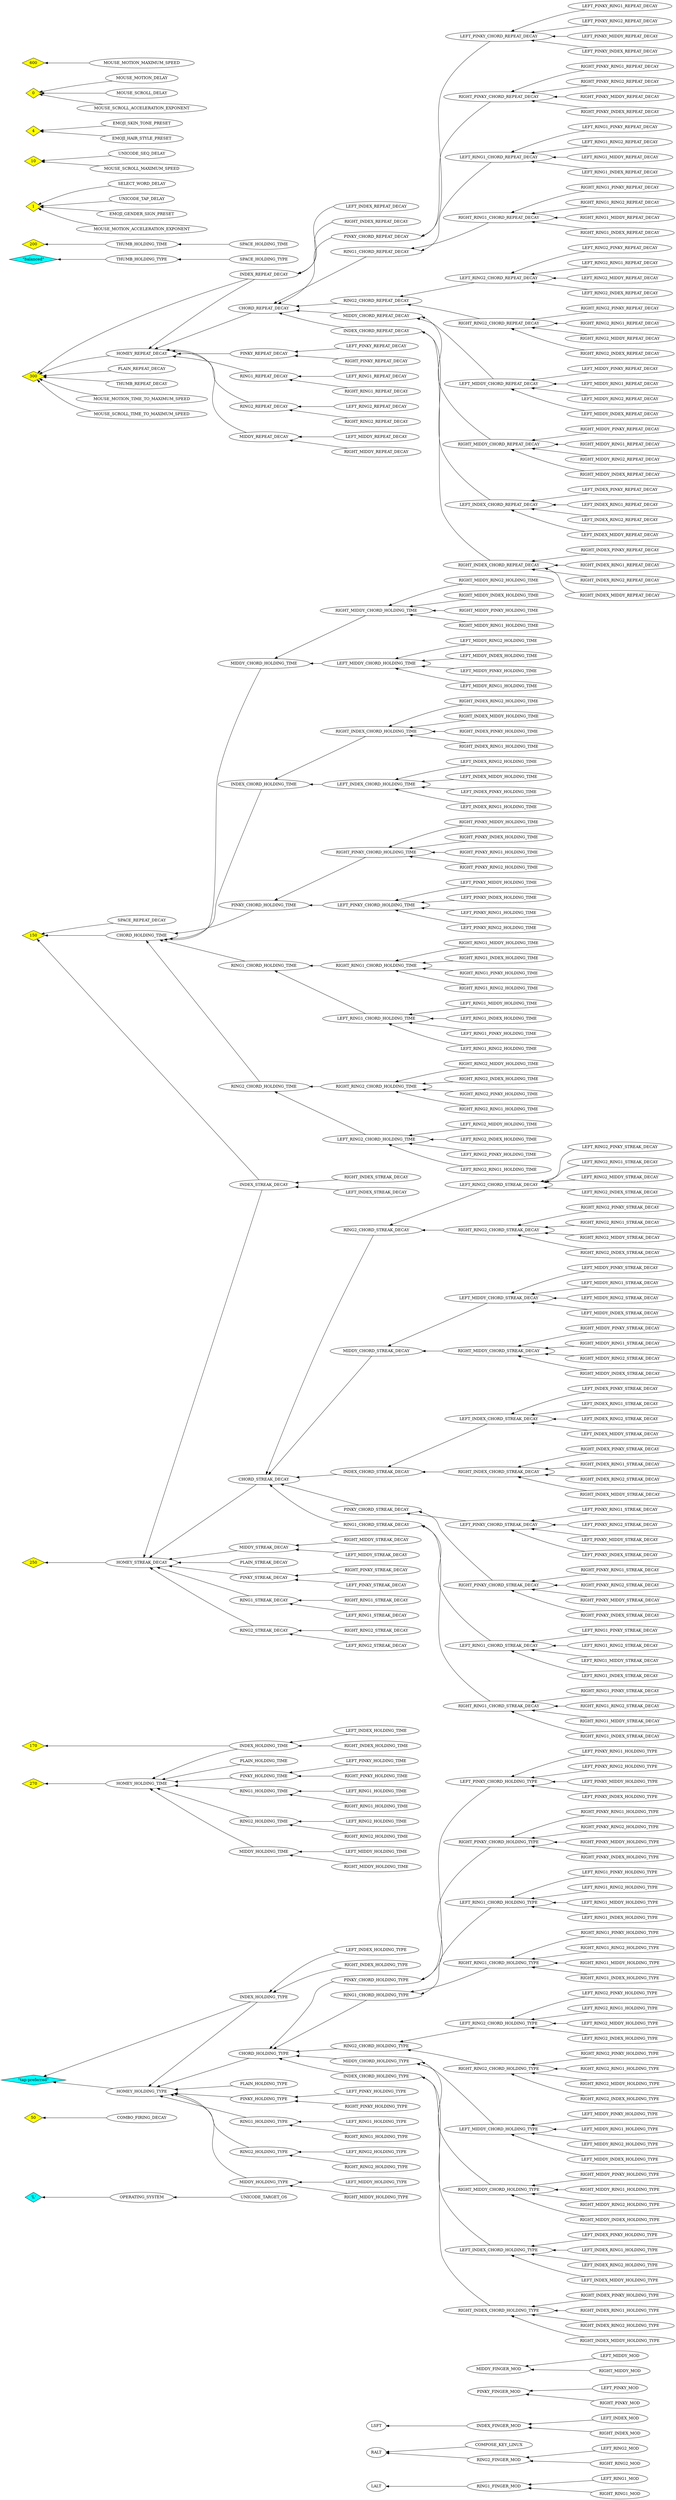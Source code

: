 digraph settings {
  graph [rankdir=RL]

  subgraph defaults {

    OPERATING_SYSTEM -> "'L'"

    COMBO_FIRING_DECAY -> NUMBER_50

    RING1_FINGER_MOD -> LALT

    RING2_FINGER_MOD -> RALT

    INDEX_FINGER_MOD -> LSFT

    LEFT_PINKY_MOD -> PINKY_FINGER_MOD

    RIGHT_PINKY_MOD -> PINKY_FINGER_MOD

    LEFT_RING1_MOD -> RING1_FINGER_MOD

    RIGHT_RING1_MOD -> RING1_FINGER_MOD

    LEFT_RING2_MOD -> RING2_FINGER_MOD

    RIGHT_RING2_MOD -> RING2_FINGER_MOD

    LEFT_MIDDY_MOD -> MIDDY_FINGER_MOD

    RIGHT_MIDDY_MOD -> MIDDY_FINGER_MOD

    LEFT_INDEX_MOD -> INDEX_FINGER_MOD

    RIGHT_INDEX_MOD -> INDEX_FINGER_MOD

    HOMEY_HOLDING_TYPE -> "\"tap-preferred\""

    HOMEY_HOLDING_TIME -> NUMBER_270

    HOMEY_STREAK_DECAY -> NUMBER_250

    HOMEY_REPEAT_DECAY -> NUMBER_300

    CHORD_HOLDING_TYPE -> HOMEY_HOLDING_TYPE

    CHORD_HOLDING_TIME -> NUMBER_150

    CHORD_STREAK_DECAY -> HOMEY_STREAK_DECAY

    CHORD_REPEAT_DECAY -> HOMEY_REPEAT_DECAY

    INDEX_HOLDING_TYPE -> "\"tap-preferred\""

    INDEX_HOLDING_TIME -> NUMBER_170

    INDEX_STREAK_DECAY -> NUMBER_150

    INDEX_REPEAT_DECAY -> NUMBER_300

    PLAIN_HOLDING_TYPE -> HOMEY_HOLDING_TYPE

    PLAIN_HOLDING_TIME -> HOMEY_HOLDING_TIME

    PLAIN_STREAK_DECAY -> HOMEY_STREAK_DECAY

    PLAIN_REPEAT_DECAY -> NUMBER_300

    THUMB_HOLDING_TYPE -> "\"balanced\""

    THUMB_HOLDING_TIME -> NUMBER_200

    THUMB_REPEAT_DECAY -> NUMBER_300

    SPACE_HOLDING_TYPE -> THUMB_HOLDING_TYPE

    SPACE_HOLDING_TIME -> THUMB_HOLDING_TIME

    SPACE_REPEAT_DECAY -> NUMBER_150

    PINKY_HOLDING_TYPE -> HOMEY_HOLDING_TYPE

    PINKY_CHORD_HOLDING_TYPE -> CHORD_HOLDING_TYPE

    LEFT_PINKY_CHORD_HOLDING_TYPE -> PINKY_CHORD_HOLDING_TYPE

    RIGHT_PINKY_CHORD_HOLDING_TYPE -> PINKY_CHORD_HOLDING_TYPE

    PINKY_HOLDING_TIME -> HOMEY_HOLDING_TIME

    PINKY_CHORD_HOLDING_TIME -> CHORD_HOLDING_TIME

    LEFT_PINKY_CHORD_HOLDING_TIME -> PINKY_CHORD_HOLDING_TIME

    RIGHT_PINKY_CHORD_HOLDING_TIME -> PINKY_CHORD_HOLDING_TIME

    PINKY_STREAK_DECAY -> HOMEY_STREAK_DECAY

    PINKY_CHORD_STREAK_DECAY -> CHORD_STREAK_DECAY

    LEFT_PINKY_CHORD_STREAK_DECAY -> PINKY_CHORD_STREAK_DECAY

    RIGHT_PINKY_CHORD_STREAK_DECAY -> PINKY_CHORD_STREAK_DECAY

    PINKY_REPEAT_DECAY -> HOMEY_REPEAT_DECAY

    PINKY_CHORD_REPEAT_DECAY -> CHORD_REPEAT_DECAY

    LEFT_PINKY_CHORD_REPEAT_DECAY -> PINKY_CHORD_REPEAT_DECAY

    RIGHT_PINKY_CHORD_REPEAT_DECAY -> PINKY_CHORD_REPEAT_DECAY

    RING1_HOLDING_TYPE -> HOMEY_HOLDING_TYPE

    RING1_CHORD_HOLDING_TYPE -> CHORD_HOLDING_TYPE

    LEFT_RING1_CHORD_HOLDING_TYPE -> RING1_CHORD_HOLDING_TYPE

    RIGHT_RING1_CHORD_HOLDING_TYPE -> RING1_CHORD_HOLDING_TYPE

    RING1_HOLDING_TIME -> HOMEY_HOLDING_TIME

    RING1_CHORD_HOLDING_TIME -> CHORD_HOLDING_TIME

    LEFT_RING1_CHORD_HOLDING_TIME -> RING1_CHORD_HOLDING_TIME

    RIGHT_RING1_CHORD_HOLDING_TIME -> RING1_CHORD_HOLDING_TIME

    RING1_STREAK_DECAY -> HOMEY_STREAK_DECAY

    RING1_CHORD_STREAK_DECAY -> CHORD_STREAK_DECAY

    LEFT_RING1_CHORD_STREAK_DECAY -> RING1_CHORD_STREAK_DECAY

    RIGHT_RING1_CHORD_STREAK_DECAY -> RING1_CHORD_STREAK_DECAY

    RING1_REPEAT_DECAY -> HOMEY_REPEAT_DECAY

    RING1_CHORD_REPEAT_DECAY -> CHORD_REPEAT_DECAY

    LEFT_RING1_CHORD_REPEAT_DECAY -> RING1_CHORD_REPEAT_DECAY

    RIGHT_RING1_CHORD_REPEAT_DECAY -> RING1_CHORD_REPEAT_DECAY

    RING2_HOLDING_TYPE -> HOMEY_HOLDING_TYPE

    RING2_CHORD_HOLDING_TYPE -> CHORD_HOLDING_TYPE

    LEFT_RING2_CHORD_HOLDING_TYPE -> RING2_CHORD_HOLDING_TYPE

    RIGHT_RING2_CHORD_HOLDING_TYPE -> RING2_CHORD_HOLDING_TYPE

    RING2_HOLDING_TIME -> HOMEY_HOLDING_TIME

    RING2_CHORD_HOLDING_TIME -> CHORD_HOLDING_TIME

    LEFT_RING2_CHORD_HOLDING_TIME -> RING2_CHORD_HOLDING_TIME

    RIGHT_RING2_CHORD_HOLDING_TIME -> RING2_CHORD_HOLDING_TIME

    RING2_STREAK_DECAY -> HOMEY_STREAK_DECAY

    RING2_CHORD_STREAK_DECAY -> CHORD_STREAK_DECAY

    LEFT_RING2_CHORD_STREAK_DECAY -> RING2_CHORD_STREAK_DECAY

    RIGHT_RING2_CHORD_STREAK_DECAY -> RING2_CHORD_STREAK_DECAY

    RING2_REPEAT_DECAY -> HOMEY_REPEAT_DECAY

    RING2_CHORD_REPEAT_DECAY -> CHORD_REPEAT_DECAY

    LEFT_RING2_CHORD_REPEAT_DECAY -> RING2_CHORD_REPEAT_DECAY

    RIGHT_RING2_CHORD_REPEAT_DECAY -> RING2_CHORD_REPEAT_DECAY

    MIDDY_HOLDING_TYPE -> HOMEY_HOLDING_TYPE

    MIDDY_CHORD_HOLDING_TYPE -> CHORD_HOLDING_TYPE

    LEFT_MIDDY_CHORD_HOLDING_TYPE -> MIDDY_CHORD_HOLDING_TYPE

    RIGHT_MIDDY_CHORD_HOLDING_TYPE -> MIDDY_CHORD_HOLDING_TYPE

    MIDDY_HOLDING_TIME -> HOMEY_HOLDING_TIME

    MIDDY_CHORD_HOLDING_TIME -> CHORD_HOLDING_TIME

    LEFT_MIDDY_CHORD_HOLDING_TIME -> MIDDY_CHORD_HOLDING_TIME

    RIGHT_MIDDY_CHORD_HOLDING_TIME -> MIDDY_CHORD_HOLDING_TIME

    MIDDY_STREAK_DECAY -> HOMEY_STREAK_DECAY

    MIDDY_CHORD_STREAK_DECAY -> CHORD_STREAK_DECAY

    LEFT_MIDDY_CHORD_STREAK_DECAY -> MIDDY_CHORD_STREAK_DECAY

    RIGHT_MIDDY_CHORD_STREAK_DECAY -> MIDDY_CHORD_STREAK_DECAY

    MIDDY_REPEAT_DECAY -> HOMEY_REPEAT_DECAY

    MIDDY_CHORD_REPEAT_DECAY -> CHORD_REPEAT_DECAY

    LEFT_MIDDY_CHORD_REPEAT_DECAY -> MIDDY_CHORD_REPEAT_DECAY

    RIGHT_MIDDY_CHORD_REPEAT_DECAY -> MIDDY_CHORD_REPEAT_DECAY

    INDEX_HOLDING_TYPE -> HOMEY_HOLDING_TYPE

    INDEX_CHORD_HOLDING_TYPE -> CHORD_HOLDING_TYPE

    LEFT_INDEX_CHORD_HOLDING_TYPE -> INDEX_CHORD_HOLDING_TYPE

    RIGHT_INDEX_CHORD_HOLDING_TYPE -> INDEX_CHORD_HOLDING_TYPE

    INDEX_HOLDING_TIME -> HOMEY_HOLDING_TIME

    INDEX_CHORD_HOLDING_TIME -> CHORD_HOLDING_TIME

    LEFT_INDEX_CHORD_HOLDING_TIME -> INDEX_CHORD_HOLDING_TIME

    RIGHT_INDEX_CHORD_HOLDING_TIME -> INDEX_CHORD_HOLDING_TIME

    INDEX_STREAK_DECAY -> HOMEY_STREAK_DECAY

    INDEX_CHORD_STREAK_DECAY -> CHORD_STREAK_DECAY

    LEFT_INDEX_CHORD_STREAK_DECAY -> INDEX_CHORD_STREAK_DECAY

    RIGHT_INDEX_CHORD_STREAK_DECAY -> INDEX_CHORD_STREAK_DECAY

    INDEX_REPEAT_DECAY -> HOMEY_REPEAT_DECAY

    INDEX_CHORD_REPEAT_DECAY -> CHORD_REPEAT_DECAY

    LEFT_INDEX_CHORD_REPEAT_DECAY -> INDEX_CHORD_REPEAT_DECAY

    RIGHT_INDEX_CHORD_REPEAT_DECAY -> INDEX_CHORD_REPEAT_DECAY

    LEFT_PINKY_HOLDING_TYPE -> PINKY_HOLDING_TYPE

    LEFT_PINKY_HOLDING_TIME -> PINKY_HOLDING_TIME

    LEFT_PINKY_STREAK_DECAY -> PINKY_STREAK_DECAY

    LEFT_PINKY_REPEAT_DECAY -> PINKY_REPEAT_DECAY

    RIGHT_PINKY_HOLDING_TYPE -> PINKY_HOLDING_TYPE

    RIGHT_PINKY_HOLDING_TIME -> PINKY_HOLDING_TIME

    RIGHT_PINKY_STREAK_DECAY -> PINKY_STREAK_DECAY

    RIGHT_PINKY_REPEAT_DECAY -> PINKY_REPEAT_DECAY

    LEFT_RING1_HOLDING_TYPE -> RING1_HOLDING_TYPE

    LEFT_RING1_HOLDING_TIME -> RING1_HOLDING_TIME

    LEFT_RING1_STREAK_DECAY -> RING1_STREAK_DECAY

    LEFT_RING1_REPEAT_DECAY -> RING1_REPEAT_DECAY

    RIGHT_RING1_HOLDING_TYPE -> RING1_HOLDING_TYPE

    RIGHT_RING1_HOLDING_TIME -> RING1_HOLDING_TIME

    RIGHT_RING1_STREAK_DECAY -> RING1_STREAK_DECAY

    RIGHT_RING1_REPEAT_DECAY -> RING1_REPEAT_DECAY

    LEFT_RING2_HOLDING_TYPE -> RING2_HOLDING_TYPE

    LEFT_RING2_HOLDING_TIME -> RING2_HOLDING_TIME

    LEFT_RING2_STREAK_DECAY -> RING2_STREAK_DECAY

    LEFT_RING2_REPEAT_DECAY -> RING2_REPEAT_DECAY

    RIGHT_RING2_HOLDING_TYPE -> RING2_HOLDING_TYPE

    RIGHT_RING2_HOLDING_TIME -> RING2_HOLDING_TIME

    RIGHT_RING2_STREAK_DECAY -> RING2_STREAK_DECAY

    RIGHT_RING2_REPEAT_DECAY -> RING2_REPEAT_DECAY

    LEFT_MIDDY_HOLDING_TYPE -> MIDDY_HOLDING_TYPE

    LEFT_MIDDY_HOLDING_TIME -> MIDDY_HOLDING_TIME

    LEFT_MIDDY_STREAK_DECAY -> MIDDY_STREAK_DECAY

    LEFT_MIDDY_REPEAT_DECAY -> MIDDY_REPEAT_DECAY

    RIGHT_MIDDY_HOLDING_TYPE -> MIDDY_HOLDING_TYPE

    RIGHT_MIDDY_HOLDING_TIME -> MIDDY_HOLDING_TIME

    RIGHT_MIDDY_STREAK_DECAY -> MIDDY_STREAK_DECAY

    RIGHT_MIDDY_REPEAT_DECAY -> MIDDY_REPEAT_DECAY

    LEFT_INDEX_HOLDING_TYPE -> INDEX_HOLDING_TYPE

    LEFT_INDEX_HOLDING_TIME -> INDEX_HOLDING_TIME

    LEFT_INDEX_STREAK_DECAY -> INDEX_STREAK_DECAY

    LEFT_INDEX_REPEAT_DECAY -> INDEX_REPEAT_DECAY

    RIGHT_INDEX_HOLDING_TYPE -> INDEX_HOLDING_TYPE

    RIGHT_INDEX_HOLDING_TIME -> INDEX_HOLDING_TIME

    RIGHT_INDEX_STREAK_DECAY -> INDEX_STREAK_DECAY

    RIGHT_INDEX_REPEAT_DECAY -> INDEX_REPEAT_DECAY

    LEFT_RING1_PINKY_HOLDING_TYPE -> LEFT_RING1_CHORD_HOLDING_TYPE

    LEFT_RING1_PINKY_HOLDING_TIME -> LEFT_RING1_CHORD_HOLDING_TIME

    LEFT_RING1_PINKY_STREAK_DECAY -> LEFT_RING1_CHORD_STREAK_DECAY

    LEFT_RING1_PINKY_REPEAT_DECAY -> LEFT_RING1_CHORD_REPEAT_DECAY

    LEFT_RING2_PINKY_HOLDING_TYPE -> LEFT_RING2_CHORD_HOLDING_TYPE

    LEFT_RING2_PINKY_HOLDING_TIME -> LEFT_RING2_CHORD_HOLDING_TIME

    LEFT_RING2_PINKY_STREAK_DECAY -> LEFT_RING2_CHORD_STREAK_DECAY

    LEFT_RING2_PINKY_REPEAT_DECAY -> LEFT_RING2_CHORD_REPEAT_DECAY

    LEFT_MIDDY_PINKY_HOLDING_TYPE -> LEFT_MIDDY_CHORD_HOLDING_TYPE

    LEFT_MIDDY_PINKY_HOLDING_TIME -> LEFT_MIDDY_CHORD_HOLDING_TIME

    LEFT_MIDDY_PINKY_STREAK_DECAY -> LEFT_MIDDY_CHORD_STREAK_DECAY

    LEFT_MIDDY_PINKY_REPEAT_DECAY -> LEFT_MIDDY_CHORD_REPEAT_DECAY

    LEFT_INDEX_PINKY_HOLDING_TYPE -> LEFT_INDEX_CHORD_HOLDING_TYPE

    LEFT_INDEX_PINKY_HOLDING_TIME -> LEFT_INDEX_CHORD_HOLDING_TIME

    LEFT_INDEX_PINKY_STREAK_DECAY -> LEFT_INDEX_CHORD_STREAK_DECAY

    LEFT_INDEX_PINKY_REPEAT_DECAY -> LEFT_INDEX_CHORD_REPEAT_DECAY

    RIGHT_RING1_PINKY_HOLDING_TYPE -> RIGHT_RING1_CHORD_HOLDING_TYPE

    RIGHT_RING1_PINKY_HOLDING_TIME -> RIGHT_RING1_CHORD_HOLDING_TIME

    RIGHT_RING1_PINKY_STREAK_DECAY -> RIGHT_RING1_CHORD_STREAK_DECAY

    RIGHT_RING1_PINKY_REPEAT_DECAY -> RIGHT_RING1_CHORD_REPEAT_DECAY

    RIGHT_RING2_PINKY_HOLDING_TYPE -> RIGHT_RING2_CHORD_HOLDING_TYPE

    RIGHT_RING2_PINKY_HOLDING_TIME -> RIGHT_RING2_CHORD_HOLDING_TIME

    RIGHT_RING2_PINKY_STREAK_DECAY -> RIGHT_RING2_CHORD_STREAK_DECAY

    RIGHT_RING2_PINKY_REPEAT_DECAY -> RIGHT_RING2_CHORD_REPEAT_DECAY

    RIGHT_MIDDY_PINKY_HOLDING_TYPE -> RIGHT_MIDDY_CHORD_HOLDING_TYPE

    RIGHT_MIDDY_PINKY_HOLDING_TIME -> RIGHT_MIDDY_CHORD_HOLDING_TIME

    RIGHT_MIDDY_PINKY_STREAK_DECAY -> RIGHT_MIDDY_CHORD_STREAK_DECAY

    RIGHT_MIDDY_PINKY_REPEAT_DECAY -> RIGHT_MIDDY_CHORD_REPEAT_DECAY

    RIGHT_INDEX_PINKY_HOLDING_TYPE -> RIGHT_INDEX_CHORD_HOLDING_TYPE

    RIGHT_INDEX_PINKY_HOLDING_TIME -> RIGHT_INDEX_CHORD_HOLDING_TIME

    RIGHT_INDEX_PINKY_STREAK_DECAY -> RIGHT_INDEX_CHORD_STREAK_DECAY

    RIGHT_INDEX_PINKY_REPEAT_DECAY -> RIGHT_INDEX_CHORD_REPEAT_DECAY

    LEFT_PINKY_RING1_HOLDING_TYPE -> LEFT_PINKY_CHORD_HOLDING_TYPE

    LEFT_PINKY_RING1_HOLDING_TIME -> LEFT_PINKY_CHORD_HOLDING_TIME

    LEFT_PINKY_RING1_STREAK_DECAY -> LEFT_PINKY_CHORD_STREAK_DECAY

    LEFT_PINKY_RING1_REPEAT_DECAY -> LEFT_PINKY_CHORD_REPEAT_DECAY

    LEFT_RING2_RING1_HOLDING_TYPE -> LEFT_RING2_CHORD_HOLDING_TYPE

    LEFT_RING2_RING1_HOLDING_TIME -> LEFT_RING2_CHORD_HOLDING_TIME

    LEFT_RING2_RING1_STREAK_DECAY -> LEFT_RING2_CHORD_STREAK_DECAY

    LEFT_RING2_RING1_REPEAT_DECAY -> LEFT_RING2_CHORD_REPEAT_DECAY

    LEFT_MIDDY_RING1_HOLDING_TYPE -> LEFT_MIDDY_CHORD_HOLDING_TYPE

    LEFT_MIDDY_RING1_HOLDING_TIME -> LEFT_MIDDY_CHORD_HOLDING_TIME

    LEFT_MIDDY_RING1_STREAK_DECAY -> LEFT_MIDDY_CHORD_STREAK_DECAY

    LEFT_MIDDY_RING1_REPEAT_DECAY -> LEFT_MIDDY_CHORD_REPEAT_DECAY

    LEFT_INDEX_RING1_HOLDING_TYPE -> LEFT_INDEX_CHORD_HOLDING_TYPE

    LEFT_INDEX_RING1_HOLDING_TIME -> LEFT_INDEX_CHORD_HOLDING_TIME

    LEFT_INDEX_RING1_STREAK_DECAY -> LEFT_INDEX_CHORD_STREAK_DECAY

    LEFT_INDEX_RING1_REPEAT_DECAY -> LEFT_INDEX_CHORD_REPEAT_DECAY

    RIGHT_PINKY_RING1_HOLDING_TYPE -> RIGHT_PINKY_CHORD_HOLDING_TYPE

    RIGHT_PINKY_RING1_HOLDING_TIME -> RIGHT_PINKY_CHORD_HOLDING_TIME

    RIGHT_PINKY_RING1_STREAK_DECAY -> RIGHT_PINKY_CHORD_STREAK_DECAY

    RIGHT_PINKY_RING1_REPEAT_DECAY -> RIGHT_PINKY_CHORD_REPEAT_DECAY

    RIGHT_RING2_RING1_HOLDING_TYPE -> RIGHT_RING2_CHORD_HOLDING_TYPE

    RIGHT_RING2_RING1_HOLDING_TIME -> RIGHT_RING2_CHORD_HOLDING_TIME

    RIGHT_RING2_RING1_STREAK_DECAY -> RIGHT_RING2_CHORD_STREAK_DECAY

    RIGHT_RING2_RING1_REPEAT_DECAY -> RIGHT_RING2_CHORD_REPEAT_DECAY

    RIGHT_MIDDY_RING1_HOLDING_TYPE -> RIGHT_MIDDY_CHORD_HOLDING_TYPE

    RIGHT_MIDDY_RING1_HOLDING_TIME -> RIGHT_MIDDY_CHORD_HOLDING_TIME

    RIGHT_MIDDY_RING1_STREAK_DECAY -> RIGHT_MIDDY_CHORD_STREAK_DECAY

    RIGHT_MIDDY_RING1_REPEAT_DECAY -> RIGHT_MIDDY_CHORD_REPEAT_DECAY

    RIGHT_INDEX_RING1_HOLDING_TYPE -> RIGHT_INDEX_CHORD_HOLDING_TYPE

    RIGHT_INDEX_RING1_HOLDING_TIME -> RIGHT_INDEX_CHORD_HOLDING_TIME

    RIGHT_INDEX_RING1_STREAK_DECAY -> RIGHT_INDEX_CHORD_STREAK_DECAY

    RIGHT_INDEX_RING1_REPEAT_DECAY -> RIGHT_INDEX_CHORD_REPEAT_DECAY

    LEFT_PINKY_RING2_HOLDING_TYPE -> LEFT_PINKY_CHORD_HOLDING_TYPE

    LEFT_PINKY_RING2_HOLDING_TIME -> LEFT_PINKY_CHORD_HOLDING_TIME

    LEFT_PINKY_RING2_STREAK_DECAY -> LEFT_PINKY_CHORD_STREAK_DECAY

    LEFT_PINKY_RING2_REPEAT_DECAY -> LEFT_PINKY_CHORD_REPEAT_DECAY

    LEFT_RING1_RING2_HOLDING_TYPE -> LEFT_RING1_CHORD_HOLDING_TYPE

    LEFT_RING1_RING2_HOLDING_TIME -> LEFT_RING1_CHORD_HOLDING_TIME

    LEFT_RING1_RING2_STREAK_DECAY -> LEFT_RING1_CHORD_STREAK_DECAY

    LEFT_RING1_RING2_REPEAT_DECAY -> LEFT_RING1_CHORD_REPEAT_DECAY

    LEFT_MIDDY_RING2_HOLDING_TYPE -> LEFT_MIDDY_CHORD_HOLDING_TYPE

    LEFT_MIDDY_RING2_HOLDING_TIME -> LEFT_MIDDY_CHORD_HOLDING_TIME

    LEFT_MIDDY_RING2_STREAK_DECAY -> LEFT_MIDDY_CHORD_STREAK_DECAY

    LEFT_MIDDY_RING2_REPEAT_DECAY -> LEFT_MIDDY_CHORD_REPEAT_DECAY

    LEFT_INDEX_RING2_HOLDING_TYPE -> LEFT_INDEX_CHORD_HOLDING_TYPE

    LEFT_INDEX_RING2_HOLDING_TIME -> LEFT_INDEX_CHORD_HOLDING_TIME

    LEFT_INDEX_RING2_STREAK_DECAY -> LEFT_INDEX_CHORD_STREAK_DECAY

    LEFT_INDEX_RING2_REPEAT_DECAY -> LEFT_INDEX_CHORD_REPEAT_DECAY

    RIGHT_PINKY_RING2_HOLDING_TYPE -> RIGHT_PINKY_CHORD_HOLDING_TYPE

    RIGHT_PINKY_RING2_HOLDING_TIME -> RIGHT_PINKY_CHORD_HOLDING_TIME

    RIGHT_PINKY_RING2_STREAK_DECAY -> RIGHT_PINKY_CHORD_STREAK_DECAY

    RIGHT_PINKY_RING2_REPEAT_DECAY -> RIGHT_PINKY_CHORD_REPEAT_DECAY

    RIGHT_RING1_RING2_HOLDING_TYPE -> RIGHT_RING1_CHORD_HOLDING_TYPE

    RIGHT_RING1_RING2_HOLDING_TIME -> RIGHT_RING1_CHORD_HOLDING_TIME

    RIGHT_RING1_RING2_STREAK_DECAY -> RIGHT_RING1_CHORD_STREAK_DECAY

    RIGHT_RING1_RING2_REPEAT_DECAY -> RIGHT_RING1_CHORD_REPEAT_DECAY

    RIGHT_MIDDY_RING2_HOLDING_TYPE -> RIGHT_MIDDY_CHORD_HOLDING_TYPE

    RIGHT_MIDDY_RING2_HOLDING_TIME -> RIGHT_MIDDY_CHORD_HOLDING_TIME

    RIGHT_MIDDY_RING2_STREAK_DECAY -> RIGHT_MIDDY_CHORD_STREAK_DECAY

    RIGHT_MIDDY_RING2_REPEAT_DECAY -> RIGHT_MIDDY_CHORD_REPEAT_DECAY

    RIGHT_INDEX_RING2_HOLDING_TYPE -> RIGHT_INDEX_CHORD_HOLDING_TYPE

    RIGHT_INDEX_RING2_HOLDING_TIME -> RIGHT_INDEX_CHORD_HOLDING_TIME

    RIGHT_INDEX_RING2_STREAK_DECAY -> RIGHT_INDEX_CHORD_STREAK_DECAY

    RIGHT_INDEX_RING2_REPEAT_DECAY -> RIGHT_INDEX_CHORD_REPEAT_DECAY

    LEFT_PINKY_MIDDY_HOLDING_TYPE -> LEFT_PINKY_CHORD_HOLDING_TYPE

    LEFT_PINKY_MIDDY_HOLDING_TIME -> LEFT_PINKY_CHORD_HOLDING_TIME

    LEFT_PINKY_MIDDY_STREAK_DECAY -> LEFT_PINKY_CHORD_STREAK_DECAY

    LEFT_PINKY_MIDDY_REPEAT_DECAY -> LEFT_PINKY_CHORD_REPEAT_DECAY

    LEFT_RING1_MIDDY_HOLDING_TYPE -> LEFT_RING1_CHORD_HOLDING_TYPE

    LEFT_RING1_MIDDY_HOLDING_TIME -> LEFT_RING1_CHORD_HOLDING_TIME

    LEFT_RING1_MIDDY_STREAK_DECAY -> LEFT_RING1_CHORD_STREAK_DECAY

    LEFT_RING1_MIDDY_REPEAT_DECAY -> LEFT_RING1_CHORD_REPEAT_DECAY

    LEFT_RING2_MIDDY_HOLDING_TYPE -> LEFT_RING2_CHORD_HOLDING_TYPE

    LEFT_RING2_MIDDY_HOLDING_TIME -> LEFT_RING2_CHORD_HOLDING_TIME

    LEFT_RING2_MIDDY_STREAK_DECAY -> LEFT_RING2_CHORD_STREAK_DECAY

    LEFT_RING2_MIDDY_REPEAT_DECAY -> LEFT_RING2_CHORD_REPEAT_DECAY

    LEFT_INDEX_MIDDY_HOLDING_TYPE -> LEFT_INDEX_CHORD_HOLDING_TYPE

    LEFT_INDEX_MIDDY_HOLDING_TIME -> LEFT_INDEX_CHORD_HOLDING_TIME

    LEFT_INDEX_MIDDY_STREAK_DECAY -> LEFT_INDEX_CHORD_STREAK_DECAY

    LEFT_INDEX_MIDDY_REPEAT_DECAY -> LEFT_INDEX_CHORD_REPEAT_DECAY

    RIGHT_PINKY_MIDDY_HOLDING_TYPE -> RIGHT_PINKY_CHORD_HOLDING_TYPE

    RIGHT_PINKY_MIDDY_HOLDING_TIME -> RIGHT_PINKY_CHORD_HOLDING_TIME

    RIGHT_PINKY_MIDDY_STREAK_DECAY -> RIGHT_PINKY_CHORD_STREAK_DECAY

    RIGHT_PINKY_MIDDY_REPEAT_DECAY -> RIGHT_PINKY_CHORD_REPEAT_DECAY

    RIGHT_RING1_MIDDY_HOLDING_TYPE -> RIGHT_RING1_CHORD_HOLDING_TYPE

    RIGHT_RING1_MIDDY_HOLDING_TIME -> RIGHT_RING1_CHORD_HOLDING_TIME

    RIGHT_RING1_MIDDY_STREAK_DECAY -> RIGHT_RING1_CHORD_STREAK_DECAY

    RIGHT_RING1_MIDDY_REPEAT_DECAY -> RIGHT_RING1_CHORD_REPEAT_DECAY

    RIGHT_RING2_MIDDY_HOLDING_TYPE -> RIGHT_RING2_CHORD_HOLDING_TYPE

    RIGHT_RING2_MIDDY_HOLDING_TIME -> RIGHT_RING2_CHORD_HOLDING_TIME

    RIGHT_RING2_MIDDY_STREAK_DECAY -> RIGHT_RING2_CHORD_STREAK_DECAY

    RIGHT_RING2_MIDDY_REPEAT_DECAY -> RIGHT_RING2_CHORD_REPEAT_DECAY

    RIGHT_INDEX_MIDDY_HOLDING_TYPE -> RIGHT_INDEX_CHORD_HOLDING_TYPE

    RIGHT_INDEX_MIDDY_HOLDING_TIME -> RIGHT_INDEX_CHORD_HOLDING_TIME

    RIGHT_INDEX_MIDDY_STREAK_DECAY -> RIGHT_INDEX_CHORD_STREAK_DECAY

    RIGHT_INDEX_MIDDY_REPEAT_DECAY -> RIGHT_INDEX_CHORD_REPEAT_DECAY

    LEFT_PINKY_INDEX_HOLDING_TYPE -> LEFT_PINKY_CHORD_HOLDING_TYPE

    LEFT_PINKY_INDEX_HOLDING_TIME -> LEFT_PINKY_CHORD_HOLDING_TIME

    LEFT_PINKY_INDEX_STREAK_DECAY -> LEFT_PINKY_CHORD_STREAK_DECAY

    LEFT_PINKY_INDEX_REPEAT_DECAY -> LEFT_PINKY_CHORD_REPEAT_DECAY

    LEFT_RING1_INDEX_HOLDING_TYPE -> LEFT_RING1_CHORD_HOLDING_TYPE

    LEFT_RING1_INDEX_HOLDING_TIME -> LEFT_RING1_CHORD_HOLDING_TIME

    LEFT_RING1_INDEX_STREAK_DECAY -> LEFT_RING1_CHORD_STREAK_DECAY

    LEFT_RING1_INDEX_REPEAT_DECAY -> LEFT_RING1_CHORD_REPEAT_DECAY

    LEFT_RING2_INDEX_HOLDING_TYPE -> LEFT_RING2_CHORD_HOLDING_TYPE

    LEFT_RING2_INDEX_HOLDING_TIME -> LEFT_RING2_CHORD_HOLDING_TIME

    LEFT_RING2_INDEX_STREAK_DECAY -> LEFT_RING2_CHORD_STREAK_DECAY

    LEFT_RING2_INDEX_REPEAT_DECAY -> LEFT_RING2_CHORD_REPEAT_DECAY

    LEFT_MIDDY_INDEX_HOLDING_TYPE -> LEFT_MIDDY_CHORD_HOLDING_TYPE

    LEFT_MIDDY_INDEX_HOLDING_TIME -> LEFT_MIDDY_CHORD_HOLDING_TIME

    LEFT_MIDDY_INDEX_STREAK_DECAY -> LEFT_MIDDY_CHORD_STREAK_DECAY

    LEFT_MIDDY_INDEX_REPEAT_DECAY -> LEFT_MIDDY_CHORD_REPEAT_DECAY

    RIGHT_PINKY_INDEX_HOLDING_TYPE -> RIGHT_PINKY_CHORD_HOLDING_TYPE

    RIGHT_PINKY_INDEX_HOLDING_TIME -> RIGHT_PINKY_CHORD_HOLDING_TIME

    RIGHT_PINKY_INDEX_STREAK_DECAY -> RIGHT_PINKY_CHORD_STREAK_DECAY

    RIGHT_PINKY_INDEX_REPEAT_DECAY -> RIGHT_PINKY_CHORD_REPEAT_DECAY

    RIGHT_RING1_INDEX_HOLDING_TYPE -> RIGHT_RING1_CHORD_HOLDING_TYPE

    RIGHT_RING1_INDEX_HOLDING_TIME -> RIGHT_RING1_CHORD_HOLDING_TIME

    RIGHT_RING1_INDEX_STREAK_DECAY -> RIGHT_RING1_CHORD_STREAK_DECAY

    RIGHT_RING1_INDEX_REPEAT_DECAY -> RIGHT_RING1_CHORD_REPEAT_DECAY

    RIGHT_RING2_INDEX_HOLDING_TYPE -> RIGHT_RING2_CHORD_HOLDING_TYPE

    RIGHT_RING2_INDEX_HOLDING_TIME -> RIGHT_RING2_CHORD_HOLDING_TIME

    RIGHT_RING2_INDEX_STREAK_DECAY -> RIGHT_RING2_CHORD_STREAK_DECAY

    RIGHT_RING2_INDEX_REPEAT_DECAY -> RIGHT_RING2_CHORD_REPEAT_DECAY

    RIGHT_MIDDY_INDEX_HOLDING_TYPE -> RIGHT_MIDDY_CHORD_HOLDING_TYPE

    RIGHT_MIDDY_INDEX_HOLDING_TIME -> RIGHT_MIDDY_CHORD_HOLDING_TIME

    RIGHT_MIDDY_INDEX_STREAK_DECAY -> RIGHT_MIDDY_CHORD_STREAK_DECAY

    RIGHT_MIDDY_INDEX_REPEAT_DECAY -> RIGHT_MIDDY_CHORD_REPEAT_DECAY

    SELECT_WORD_DELAY -> NUMBER_1

    UNICODE_TARGET_OS -> OPERATING_SYSTEM

    UNICODE_TAP_DELAY -> NUMBER_1

    UNICODE_SEQ_DELAY -> NUMBER_10

    COMPOSE_KEY_LINUX -> RALT

    EMOJI_GENDER_SIGN_PRESET -> NUMBER_1

    EMOJI_SKIN_TONE_PRESET -> NUMBER_4

    EMOJI_HAIR_STYLE_PRESET -> NUMBER_4

    MOUSE_MOTION_DELAY -> NUMBER_0

    MOUSE_MOTION_ACCELERATION_EXPONENT -> NUMBER_1

    MOUSE_MOTION_TIME_TO_MAXIMUM_SPEED -> NUMBER_300

    MOUSE_MOTION_MAXIMUM_SPEED -> NUMBER_600

    MOUSE_SCROLL_DELAY -> NUMBER_0

    MOUSE_SCROLL_ACCELERATION_EXPONENT -> NUMBER_0

    MOUSE_SCROLL_TIME_TO_MAXIMUM_SPEED -> NUMBER_300

    MOUSE_SCROLL_MAXIMUM_SPEED -> NUMBER_10

  }

  subgraph values {
    graph [rank=same]

    
      "'L'" [label="'L'", style=filled, fillcolor=cyan, shape=diamond]
    
      "\"tap-preferred\"" [label="\"tap-preferred\"", style=filled, fillcolor=cyan, shape=diamond]
    
      "\"balanced\"" [label="\"balanced\"", style=filled, fillcolor=cyan, shape=diamond]
    

    
      NUMBER_50 [label="50", style=filled, fillcolor=yellow, shape=diamond]
    
      NUMBER_270 [label="270", style=filled, fillcolor=yellow, shape=diamond]
    
      NUMBER_250 [label="250", style=filled, fillcolor=yellow, shape=diamond]
    
      NUMBER_300 [label="300", style=filled, fillcolor=yellow, shape=diamond]
    
      NUMBER_150 [label="150", style=filled, fillcolor=yellow, shape=diamond]
    
      NUMBER_170 [label="170", style=filled, fillcolor=yellow, shape=diamond]
    
      NUMBER_200 [label="200", style=filled, fillcolor=yellow, shape=diamond]
    
      NUMBER_1 [label="1", style=filled, fillcolor=yellow, shape=diamond]
    
      NUMBER_10 [label="10", style=filled, fillcolor=yellow, shape=diamond]
    
      NUMBER_4 [label="4", style=filled, fillcolor=yellow, shape=diamond]
    
      NUMBER_0 [label="0", style=filled, fillcolor=yellow, shape=diamond]
    
      NUMBER_600 [label="600", style=filled, fillcolor=yellow, shape=diamond]
    
  }
}

